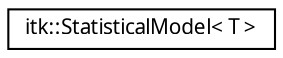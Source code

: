 digraph "Graphical Class Hierarchy"
{
  edge [fontname="FreeSans.ttf",fontsize="10",labelfontname="FreeSans.ttf",labelfontsize="10"];
  node [fontname="FreeSans.ttf",fontsize="10",shape=record];
  rankdir="LR";
  Node1 [label="itk::StatisticalModel\< T \>",height=0.2,width=0.4,color="black", fillcolor="white", style="filled",URL="$classitk_1_1StatisticalModel.html",tooltip="ITK Wrapper for the statismo::StatisticalModel class. "];
}
